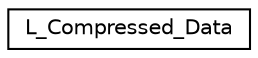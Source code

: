 digraph "Graphical Class Hierarchy"
{
 // LATEX_PDF_SIZE
  edge [fontname="Helvetica",fontsize="10",labelfontname="Helvetica",labelfontsize="10"];
  node [fontname="Helvetica",fontsize="10",shape=record];
  rankdir="LR";
  Node0 [label="L_Compressed_Data",height=0.2,width=0.4,color="black", fillcolor="white", style="filled",URL="$struct_l___compressed___data.html",tooltip=" "];
}

